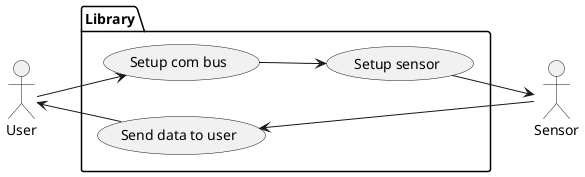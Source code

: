 @startuml SHT31 use case diagram
left to right direction
actor User   as u
actor Sensor as s

package Library {
  usecase "Setup com bus"     as UC1
  usecase "Setup sensor"      as UC2
  usecase "Send data to user" as UC3
}
u   --> UC1
UC1 --> UC2
UC2 --> s
s   --> UC3
UC3 --> u
@enduml